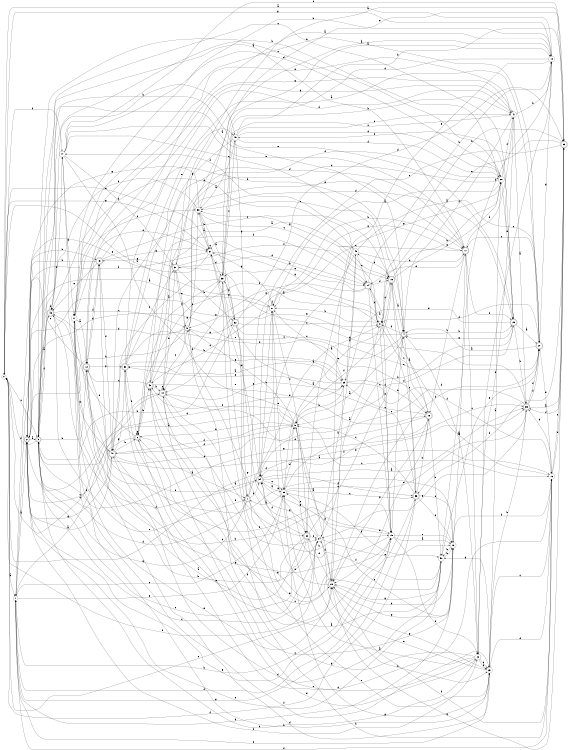 digraph n41_5 {
__start0 [label="" shape="none"];

rankdir=LR;
size="8,5";

s0 [style="filled", color="black", fillcolor="white" shape="circle", label="0"];
s1 [style="filled", color="black", fillcolor="white" shape="circle", label="1"];
s2 [style="rounded,filled", color="black", fillcolor="white" shape="doublecircle", label="2"];
s3 [style="rounded,filled", color="black", fillcolor="white" shape="doublecircle", label="3"];
s4 [style="rounded,filled", color="black", fillcolor="white" shape="doublecircle", label="4"];
s5 [style="filled", color="black", fillcolor="white" shape="circle", label="5"];
s6 [style="rounded,filled", color="black", fillcolor="white" shape="doublecircle", label="6"];
s7 [style="rounded,filled", color="black", fillcolor="white" shape="doublecircle", label="7"];
s8 [style="filled", color="black", fillcolor="white" shape="circle", label="8"];
s9 [style="filled", color="black", fillcolor="white" shape="circle", label="9"];
s10 [style="filled", color="black", fillcolor="white" shape="circle", label="10"];
s11 [style="filled", color="black", fillcolor="white" shape="circle", label="11"];
s12 [style="rounded,filled", color="black", fillcolor="white" shape="doublecircle", label="12"];
s13 [style="filled", color="black", fillcolor="white" shape="circle", label="13"];
s14 [style="rounded,filled", color="black", fillcolor="white" shape="doublecircle", label="14"];
s15 [style="filled", color="black", fillcolor="white" shape="circle", label="15"];
s16 [style="filled", color="black", fillcolor="white" shape="circle", label="16"];
s17 [style="rounded,filled", color="black", fillcolor="white" shape="doublecircle", label="17"];
s18 [style="rounded,filled", color="black", fillcolor="white" shape="doublecircle", label="18"];
s19 [style="rounded,filled", color="black", fillcolor="white" shape="doublecircle", label="19"];
s20 [style="filled", color="black", fillcolor="white" shape="circle", label="20"];
s21 [style="filled", color="black", fillcolor="white" shape="circle", label="21"];
s22 [style="rounded,filled", color="black", fillcolor="white" shape="doublecircle", label="22"];
s23 [style="filled", color="black", fillcolor="white" shape="circle", label="23"];
s24 [style="filled", color="black", fillcolor="white" shape="circle", label="24"];
s25 [style="filled", color="black", fillcolor="white" shape="circle", label="25"];
s26 [style="rounded,filled", color="black", fillcolor="white" shape="doublecircle", label="26"];
s27 [style="rounded,filled", color="black", fillcolor="white" shape="doublecircle", label="27"];
s28 [style="rounded,filled", color="black", fillcolor="white" shape="doublecircle", label="28"];
s29 [style="filled", color="black", fillcolor="white" shape="circle", label="29"];
s30 [style="rounded,filled", color="black", fillcolor="white" shape="doublecircle", label="30"];
s31 [style="rounded,filled", color="black", fillcolor="white" shape="doublecircle", label="31"];
s32 [style="rounded,filled", color="black", fillcolor="white" shape="doublecircle", label="32"];
s33 [style="rounded,filled", color="black", fillcolor="white" shape="doublecircle", label="33"];
s34 [style="rounded,filled", color="black", fillcolor="white" shape="doublecircle", label="34"];
s35 [style="rounded,filled", color="black", fillcolor="white" shape="doublecircle", label="35"];
s36 [style="rounded,filled", color="black", fillcolor="white" shape="doublecircle", label="36"];
s37 [style="filled", color="black", fillcolor="white" shape="circle", label="37"];
s38 [style="filled", color="black", fillcolor="white" shape="circle", label="38"];
s39 [style="rounded,filled", color="black", fillcolor="white" shape="doublecircle", label="39"];
s40 [style="rounded,filled", color="black", fillcolor="white" shape="doublecircle", label="40"];
s41 [style="filled", color="black", fillcolor="white" shape="circle", label="41"];
s42 [style="filled", color="black", fillcolor="white" shape="circle", label="42"];
s43 [style="rounded,filled", color="black", fillcolor="white" shape="doublecircle", label="43"];
s44 [style="rounded,filled", color="black", fillcolor="white" shape="doublecircle", label="44"];
s45 [style="filled", color="black", fillcolor="white" shape="circle", label="45"];
s46 [style="rounded,filled", color="black", fillcolor="white" shape="doublecircle", label="46"];
s47 [style="filled", color="black", fillcolor="white" shape="circle", label="47"];
s48 [style="rounded,filled", color="black", fillcolor="white" shape="doublecircle", label="48"];
s49 [style="filled", color="black", fillcolor="white" shape="circle", label="49"];
s50 [style="filled", color="black", fillcolor="white" shape="circle", label="50"];
s0 -> s1 [label="a"];
s0 -> s21 [label="b"];
s0 -> s3 [label="c"];
s0 -> s35 [label="d"];
s0 -> s37 [label="e"];
s0 -> s47 [label="f"];
s0 -> s37 [label="g"];
s1 -> s2 [label="a"];
s1 -> s15 [label="b"];
s1 -> s25 [label="c"];
s1 -> s44 [label="d"];
s1 -> s25 [label="e"];
s1 -> s15 [label="f"];
s1 -> s36 [label="g"];
s2 -> s3 [label="a"];
s2 -> s48 [label="b"];
s2 -> s27 [label="c"];
s2 -> s29 [label="d"];
s2 -> s50 [label="e"];
s2 -> s42 [label="f"];
s2 -> s40 [label="g"];
s3 -> s4 [label="a"];
s3 -> s12 [label="b"];
s3 -> s24 [label="c"];
s3 -> s0 [label="d"];
s3 -> s26 [label="e"];
s3 -> s46 [label="f"];
s3 -> s35 [label="g"];
s4 -> s5 [label="a"];
s4 -> s26 [label="b"];
s4 -> s36 [label="c"];
s4 -> s40 [label="d"];
s4 -> s38 [label="e"];
s4 -> s8 [label="f"];
s4 -> s2 [label="g"];
s5 -> s3 [label="a"];
s5 -> s6 [label="b"];
s5 -> s16 [label="c"];
s5 -> s40 [label="d"];
s5 -> s9 [label="e"];
s5 -> s43 [label="f"];
s5 -> s22 [label="g"];
s6 -> s7 [label="a"];
s6 -> s43 [label="b"];
s6 -> s2 [label="c"];
s6 -> s47 [label="d"];
s6 -> s42 [label="e"];
s6 -> s14 [label="f"];
s6 -> s6 [label="g"];
s7 -> s8 [label="a"];
s7 -> s15 [label="b"];
s7 -> s17 [label="c"];
s7 -> s3 [label="d"];
s7 -> s28 [label="e"];
s7 -> s34 [label="f"];
s7 -> s3 [label="g"];
s8 -> s9 [label="a"];
s8 -> s21 [label="b"];
s8 -> s18 [label="c"];
s8 -> s19 [label="d"];
s8 -> s15 [label="e"];
s8 -> s6 [label="f"];
s8 -> s38 [label="g"];
s9 -> s10 [label="a"];
s9 -> s2 [label="b"];
s9 -> s44 [label="c"];
s9 -> s46 [label="d"];
s9 -> s17 [label="e"];
s9 -> s38 [label="f"];
s9 -> s32 [label="g"];
s10 -> s0 [label="a"];
s10 -> s11 [label="b"];
s10 -> s42 [label="c"];
s10 -> s39 [label="d"];
s10 -> s28 [label="e"];
s10 -> s50 [label="f"];
s10 -> s0 [label="g"];
s11 -> s12 [label="a"];
s11 -> s15 [label="b"];
s11 -> s38 [label="c"];
s11 -> s37 [label="d"];
s11 -> s28 [label="e"];
s11 -> s23 [label="f"];
s11 -> s41 [label="g"];
s12 -> s13 [label="a"];
s12 -> s4 [label="b"];
s12 -> s1 [label="c"];
s12 -> s23 [label="d"];
s12 -> s34 [label="e"];
s12 -> s48 [label="f"];
s12 -> s30 [label="g"];
s13 -> s14 [label="a"];
s13 -> s44 [label="b"];
s13 -> s33 [label="c"];
s13 -> s30 [label="d"];
s13 -> s33 [label="e"];
s13 -> s1 [label="f"];
s13 -> s35 [label="g"];
s14 -> s15 [label="a"];
s14 -> s10 [label="b"];
s14 -> s15 [label="c"];
s14 -> s19 [label="d"];
s14 -> s39 [label="e"];
s14 -> s8 [label="f"];
s14 -> s44 [label="g"];
s15 -> s16 [label="a"];
s15 -> s4 [label="b"];
s15 -> s0 [label="c"];
s15 -> s34 [label="d"];
s15 -> s16 [label="e"];
s15 -> s42 [label="f"];
s15 -> s11 [label="g"];
s16 -> s17 [label="a"];
s16 -> s50 [label="b"];
s16 -> s6 [label="c"];
s16 -> s1 [label="d"];
s16 -> s48 [label="e"];
s16 -> s13 [label="f"];
s16 -> s28 [label="g"];
s17 -> s3 [label="a"];
s17 -> s18 [label="b"];
s17 -> s42 [label="c"];
s17 -> s41 [label="d"];
s17 -> s14 [label="e"];
s17 -> s26 [label="f"];
s17 -> s21 [label="g"];
s18 -> s19 [label="a"];
s18 -> s50 [label="b"];
s18 -> s29 [label="c"];
s18 -> s44 [label="d"];
s18 -> s28 [label="e"];
s18 -> s34 [label="f"];
s18 -> s28 [label="g"];
s19 -> s4 [label="a"];
s19 -> s20 [label="b"];
s19 -> s36 [label="c"];
s19 -> s49 [label="d"];
s19 -> s25 [label="e"];
s19 -> s5 [label="f"];
s19 -> s20 [label="g"];
s20 -> s21 [label="a"];
s20 -> s3 [label="b"];
s20 -> s46 [label="c"];
s20 -> s44 [label="d"];
s20 -> s26 [label="e"];
s20 -> s41 [label="f"];
s20 -> s22 [label="g"];
s21 -> s2 [label="a"];
s21 -> s17 [label="b"];
s21 -> s22 [label="c"];
s21 -> s43 [label="d"];
s21 -> s25 [label="e"];
s21 -> s21 [label="f"];
s21 -> s37 [label="g"];
s22 -> s12 [label="a"];
s22 -> s23 [label="b"];
s22 -> s3 [label="c"];
s22 -> s6 [label="d"];
s22 -> s4 [label="e"];
s22 -> s24 [label="f"];
s22 -> s9 [label="g"];
s23 -> s20 [label="a"];
s23 -> s11 [label="b"];
s23 -> s13 [label="c"];
s23 -> s13 [label="d"];
s23 -> s24 [label="e"];
s23 -> s1 [label="f"];
s23 -> s50 [label="g"];
s24 -> s8 [label="a"];
s24 -> s11 [label="b"];
s24 -> s25 [label="c"];
s24 -> s28 [label="d"];
s24 -> s16 [label="e"];
s24 -> s0 [label="f"];
s24 -> s34 [label="g"];
s25 -> s7 [label="a"];
s25 -> s26 [label="b"];
s25 -> s36 [label="c"];
s25 -> s5 [label="d"];
s25 -> s35 [label="e"];
s25 -> s50 [label="f"];
s25 -> s23 [label="g"];
s26 -> s27 [label="a"];
s26 -> s35 [label="b"];
s26 -> s3 [label="c"];
s26 -> s5 [label="d"];
s26 -> s29 [label="e"];
s26 -> s45 [label="f"];
s26 -> s4 [label="g"];
s27 -> s4 [label="a"];
s27 -> s11 [label="b"];
s27 -> s17 [label="c"];
s27 -> s8 [label="d"];
s27 -> s13 [label="e"];
s27 -> s28 [label="f"];
s27 -> s10 [label="g"];
s28 -> s5 [label="a"];
s28 -> s16 [label="b"];
s28 -> s29 [label="c"];
s28 -> s22 [label="d"];
s28 -> s34 [label="e"];
s28 -> s13 [label="f"];
s28 -> s23 [label="g"];
s29 -> s30 [label="a"];
s29 -> s5 [label="b"];
s29 -> s21 [label="c"];
s29 -> s18 [label="d"];
s29 -> s30 [label="e"];
s29 -> s13 [label="f"];
s29 -> s49 [label="g"];
s30 -> s27 [label="a"];
s30 -> s6 [label="b"];
s30 -> s31 [label="c"];
s30 -> s41 [label="d"];
s30 -> s45 [label="e"];
s30 -> s15 [label="f"];
s30 -> s29 [label="g"];
s31 -> s10 [label="a"];
s31 -> s32 [label="b"];
s31 -> s13 [label="c"];
s31 -> s14 [label="d"];
s31 -> s9 [label="e"];
s31 -> s19 [label="f"];
s31 -> s48 [label="g"];
s32 -> s18 [label="a"];
s32 -> s3 [label="b"];
s32 -> s8 [label="c"];
s32 -> s33 [label="d"];
s32 -> s23 [label="e"];
s32 -> s22 [label="f"];
s32 -> s39 [label="g"];
s33 -> s31 [label="a"];
s33 -> s8 [label="b"];
s33 -> s34 [label="c"];
s33 -> s35 [label="d"];
s33 -> s8 [label="e"];
s33 -> s36 [label="f"];
s33 -> s28 [label="g"];
s34 -> s35 [label="a"];
s34 -> s21 [label="b"];
s34 -> s25 [label="c"];
s34 -> s36 [label="d"];
s34 -> s37 [label="e"];
s34 -> s46 [label="f"];
s34 -> s25 [label="g"];
s35 -> s33 [label="a"];
s35 -> s23 [label="b"];
s35 -> s34 [label="c"];
s35 -> s27 [label="d"];
s35 -> s24 [label="e"];
s35 -> s27 [label="f"];
s35 -> s31 [label="g"];
s36 -> s37 [label="a"];
s36 -> s18 [label="b"];
s36 -> s5 [label="c"];
s36 -> s16 [label="d"];
s36 -> s16 [label="e"];
s36 -> s0 [label="f"];
s36 -> s2 [label="g"];
s37 -> s38 [label="a"];
s37 -> s14 [label="b"];
s37 -> s37 [label="c"];
s37 -> s39 [label="d"];
s37 -> s1 [label="e"];
s37 -> s2 [label="f"];
s37 -> s8 [label="g"];
s38 -> s32 [label="a"];
s38 -> s37 [label="b"];
s38 -> s14 [label="c"];
s38 -> s26 [label="d"];
s38 -> s33 [label="e"];
s38 -> s3 [label="f"];
s38 -> s2 [label="g"];
s39 -> s40 [label="a"];
s39 -> s41 [label="b"];
s39 -> s45 [label="c"];
s39 -> s6 [label="d"];
s39 -> s7 [label="e"];
s39 -> s44 [label="f"];
s39 -> s32 [label="g"];
s40 -> s2 [label="a"];
s40 -> s6 [label="b"];
s40 -> s5 [label="c"];
s40 -> s17 [label="d"];
s40 -> s24 [label="e"];
s40 -> s5 [label="f"];
s40 -> s30 [label="g"];
s41 -> s35 [label="a"];
s41 -> s10 [label="b"];
s41 -> s39 [label="c"];
s41 -> s42 [label="d"];
s41 -> s11 [label="e"];
s41 -> s4 [label="f"];
s41 -> s12 [label="g"];
s42 -> s25 [label="a"];
s42 -> s3 [label="b"];
s42 -> s23 [label="c"];
s42 -> s4 [label="d"];
s42 -> s43 [label="e"];
s42 -> s23 [label="f"];
s42 -> s9 [label="g"];
s43 -> s19 [label="a"];
s43 -> s44 [label="b"];
s43 -> s12 [label="c"];
s43 -> s24 [label="d"];
s43 -> s18 [label="e"];
s43 -> s20 [label="f"];
s43 -> s39 [label="g"];
s44 -> s22 [label="a"];
s44 -> s31 [label="b"];
s44 -> s44 [label="c"];
s44 -> s0 [label="d"];
s44 -> s29 [label="e"];
s44 -> s28 [label="f"];
s44 -> s15 [label="g"];
s45 -> s38 [label="a"];
s45 -> s33 [label="b"];
s45 -> s41 [label="c"];
s45 -> s20 [label="d"];
s45 -> s43 [label="e"];
s45 -> s20 [label="f"];
s45 -> s7 [label="g"];
s46 -> s3 [label="a"];
s46 -> s45 [label="b"];
s46 -> s9 [label="c"];
s46 -> s46 [label="d"];
s46 -> s7 [label="e"];
s46 -> s47 [label="f"];
s46 -> s40 [label="g"];
s47 -> s33 [label="a"];
s47 -> s29 [label="b"];
s47 -> s19 [label="c"];
s47 -> s20 [label="d"];
s47 -> s17 [label="e"];
s47 -> s31 [label="f"];
s47 -> s11 [label="g"];
s48 -> s10 [label="a"];
s48 -> s2 [label="b"];
s48 -> s19 [label="c"];
s48 -> s12 [label="d"];
s48 -> s46 [label="e"];
s48 -> s40 [label="f"];
s48 -> s37 [label="g"];
s49 -> s27 [label="a"];
s49 -> s24 [label="b"];
s49 -> s14 [label="c"];
s49 -> s17 [label="d"];
s49 -> s46 [label="e"];
s49 -> s47 [label="f"];
s49 -> s34 [label="g"];
s50 -> s39 [label="a"];
s50 -> s16 [label="b"];
s50 -> s43 [label="c"];
s50 -> s40 [label="d"];
s50 -> s27 [label="e"];
s50 -> s21 [label="f"];
s50 -> s28 [label="g"];

}
